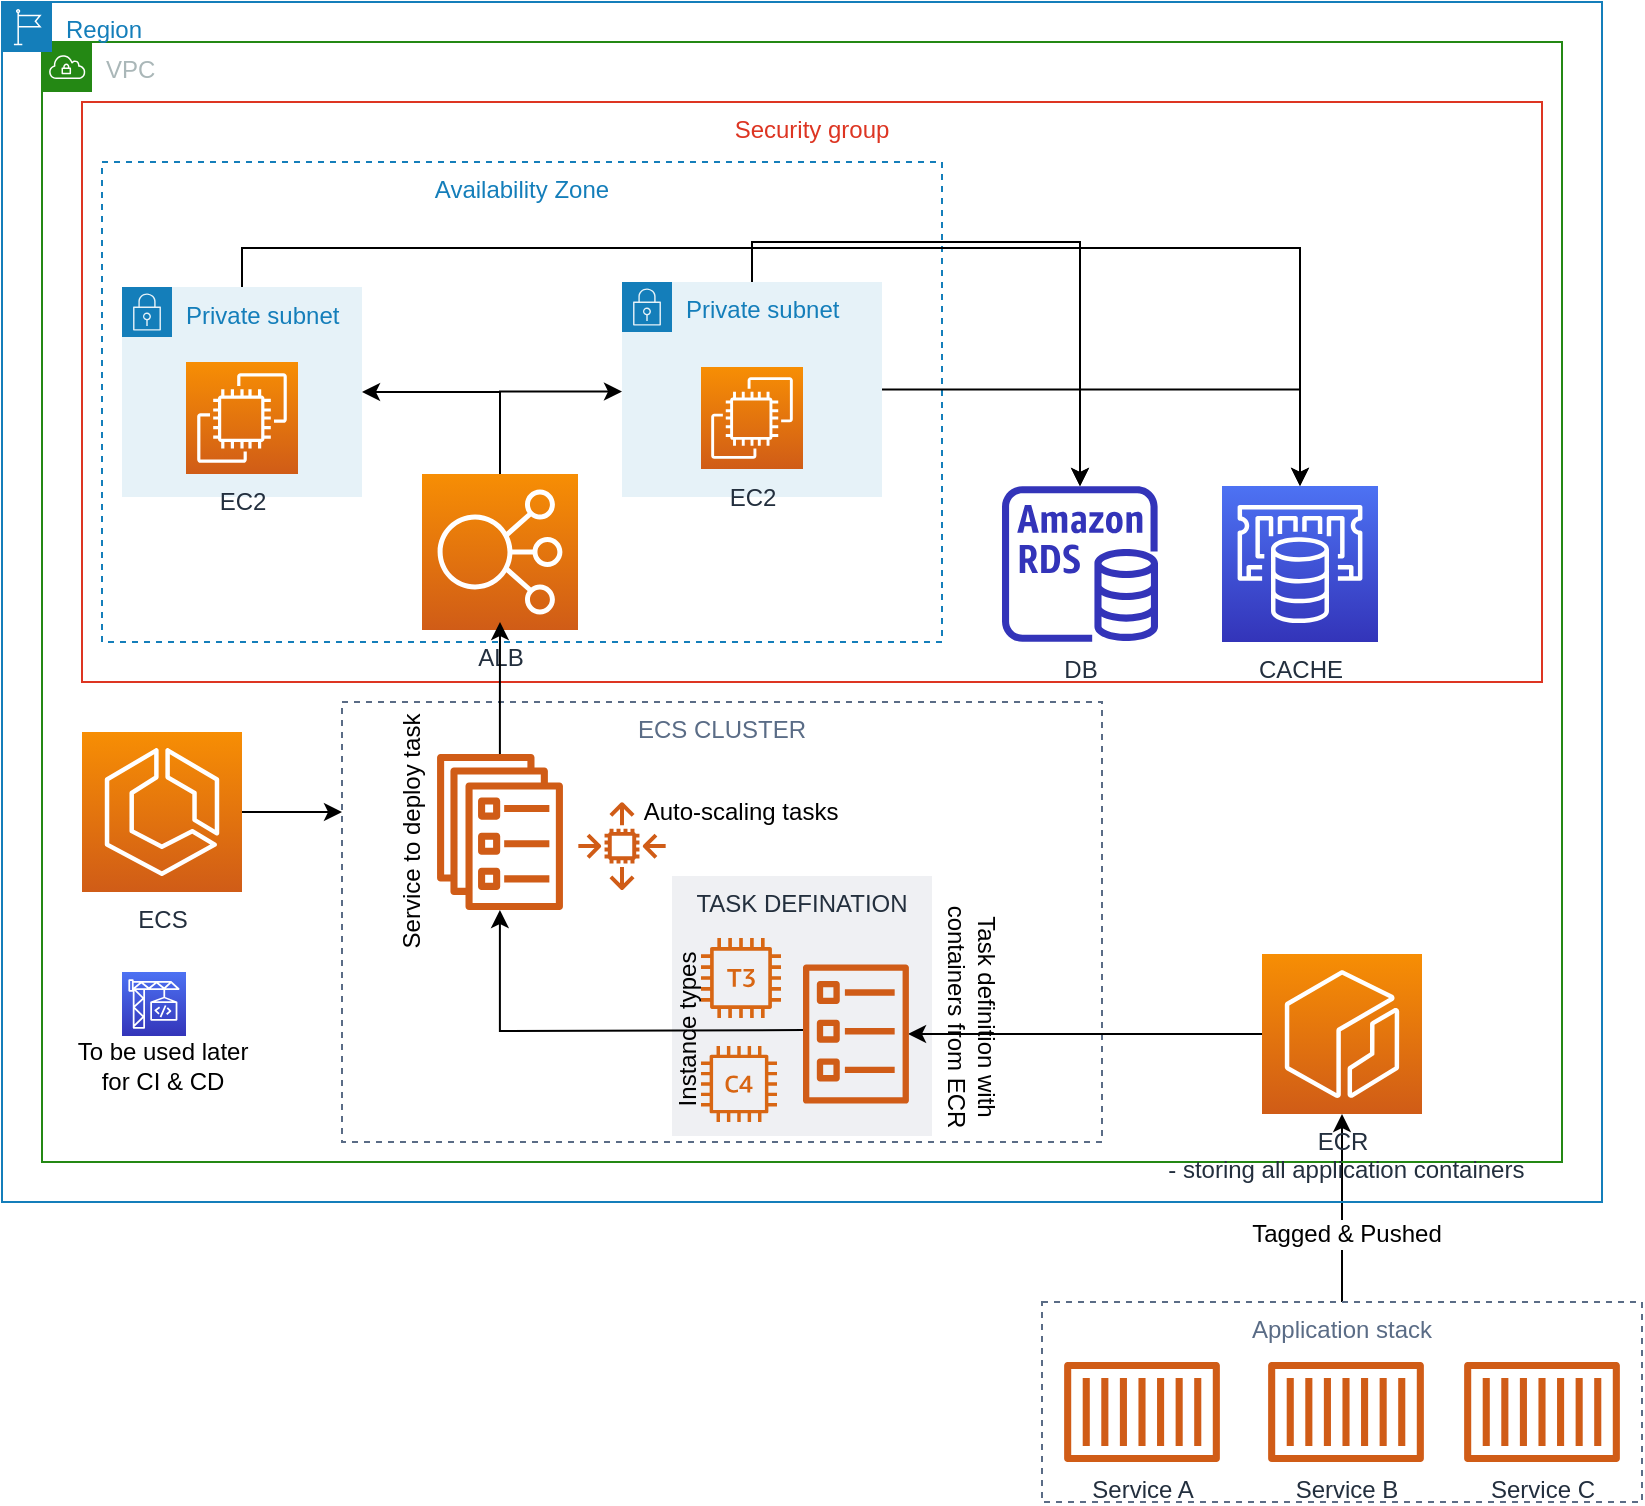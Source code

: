 <mxfile version="12.7.9" type="github"><diagram id="vbmABFijaEN7yRa1TWVK" name="Page-1"><mxGraphModel dx="1143" dy="628" grid="1" gridSize="10" guides="1" tooltips="1" connect="1" arrows="1" fold="1" page="1" pageScale="1" pageWidth="850" pageHeight="1100" math="0" shadow="0"><root><mxCell id="0"/><mxCell id="1" parent="0"/><mxCell id="fUN00b8Xxg0_f-7FElX_-54" style="edgeStyle=orthogonalEdgeStyle;rounded=0;orthogonalLoop=1;jettySize=auto;html=1;exitX=0.5;exitY=0;exitDx=0;exitDy=0;" edge="1" parent="1" source="fUN00b8Xxg0_f-7FElX_-53" target="fUN00b8Xxg0_f-7FElX_-3"><mxGeometry relative="1" as="geometry"/></mxCell><mxCell id="fUN00b8Xxg0_f-7FElX_-55" value="Tagged &amp;amp; Pushed" style="text;html=1;align=center;verticalAlign=middle;resizable=0;points=[];labelBackgroundColor=#ffffff;" vertex="1" connectable="0" parent="fUN00b8Xxg0_f-7FElX_-54"><mxGeometry x="-0.277" y="-2" relative="1" as="geometry"><mxPoint as="offset"/></mxGeometry></mxCell><mxCell id="fUN00b8Xxg0_f-7FElX_-53" value="Application stack" style="fillColor=none;strokeColor=#5A6C86;dashed=1;verticalAlign=top;fontStyle=0;fontColor=#5A6C86;" vertex="1" parent="1"><mxGeometry x="540" y="670" width="300" height="100" as="geometry"/></mxCell><mxCell id="fUN00b8Xxg0_f-7FElX_-5" value="VPC" style="points=[[0,0],[0.25,0],[0.5,0],[0.75,0],[1,0],[1,0.25],[1,0.5],[1,0.75],[1,1],[0.75,1],[0.5,1],[0.25,1],[0,1],[0,0.75],[0,0.5],[0,0.25]];outlineConnect=0;gradientColor=none;html=1;whiteSpace=wrap;fontSize=12;fontStyle=0;shape=mxgraph.aws4.group;grIcon=mxgraph.aws4.group_vpc;strokeColor=#248814;fillColor=none;verticalAlign=top;align=left;spacingLeft=30;fontColor=#AAB7B8;dashed=0;" vertex="1" parent="1"><mxGeometry x="40" y="40" width="760" height="560" as="geometry"/></mxCell><mxCell id="fUN00b8Xxg0_f-7FElX_-4" value="Region" style="points=[[0,0],[0.25,0],[0.5,0],[0.75,0],[1,0],[1,0.25],[1,0.5],[1,0.75],[1,1],[0.75,1],[0.5,1],[0.25,1],[0,1],[0,0.75],[0,0.5],[0,0.25]];outlineConnect=0;gradientColor=none;html=1;whiteSpace=wrap;fontSize=12;fontStyle=0;shape=mxgraph.aws4.group;grIcon=mxgraph.aws4.group_region;strokeColor=#147EBA;fillColor=none;verticalAlign=top;align=left;spacingLeft=30;fontColor=#147EBA;dashed=0;" vertex="1" parent="1"><mxGeometry x="20" y="20" width="800" height="600" as="geometry"/></mxCell><mxCell id="fUN00b8Xxg0_f-7FElX_-32" value="ECS CLUSTER" style="fillColor=none;strokeColor=#5A6C86;dashed=1;verticalAlign=top;fontStyle=0;fontColor=#5A6C86;" vertex="1" parent="1"><mxGeometry x="190" y="370" width="380" height="220" as="geometry"/></mxCell><mxCell id="fUN00b8Xxg0_f-7FElX_-25" value="TASK DEFINATION" style="fillColor=#EFF0F3;strokeColor=none;dashed=0;verticalAlign=top;fontStyle=0;fontColor=#232F3D;" vertex="1" parent="1"><mxGeometry x="355" y="457" width="130" height="130" as="geometry"/></mxCell><mxCell id="fUN00b8Xxg0_f-7FElX_-10" value="Security group" style="fillColor=none;strokeColor=#DD3522;verticalAlign=top;fontStyle=0;fontColor=#DD3522;" vertex="1" parent="1"><mxGeometry x="60" y="70" width="730" height="290" as="geometry"/></mxCell><mxCell id="fUN00b8Xxg0_f-7FElX_-9" value="Availability Zone" style="fillColor=none;strokeColor=#147EBA;dashed=1;verticalAlign=top;fontStyle=0;fontColor=#147EBA;" vertex="1" parent="1"><mxGeometry x="70" y="100" width="420" height="240" as="geometry"/></mxCell><mxCell id="fUN00b8Xxg0_f-7FElX_-33" style="edgeStyle=orthogonalEdgeStyle;rounded=0;orthogonalLoop=1;jettySize=auto;html=1;entryX=0;entryY=0.25;entryDx=0;entryDy=0;" edge="1" parent="1" source="fUN00b8Xxg0_f-7FElX_-1" target="fUN00b8Xxg0_f-7FElX_-32"><mxGeometry relative="1" as="geometry"/></mxCell><mxCell id="fUN00b8Xxg0_f-7FElX_-1" value="&lt;div&gt;ECS&lt;/div&gt;" style="outlineConnect=0;fontColor=#232F3E;gradientColor=#F78E04;gradientDirection=north;fillColor=#D05C17;strokeColor=#ffffff;dashed=0;verticalLabelPosition=bottom;verticalAlign=top;align=center;html=1;fontSize=12;fontStyle=0;aspect=fixed;shape=mxgraph.aws4.resourceIcon;resIcon=mxgraph.aws4.ecs;" vertex="1" parent="1"><mxGeometry x="60" y="385" width="80" height="80" as="geometry"/></mxCell><mxCell id="fUN00b8Xxg0_f-7FElX_-28" style="edgeStyle=orthogonalEdgeStyle;rounded=0;orthogonalLoop=1;jettySize=auto;html=1;entryX=0.992;entryY=0.5;entryDx=0;entryDy=0;entryPerimeter=0;" edge="1" parent="1" source="fUN00b8Xxg0_f-7FElX_-3" target="fUN00b8Xxg0_f-7FElX_-27"><mxGeometry relative="1" as="geometry"/></mxCell><mxCell id="fUN00b8Xxg0_f-7FElX_-41" style="edgeStyle=orthogonalEdgeStyle;rounded=0;orthogonalLoop=1;jettySize=auto;html=1;exitX=0.5;exitY=0;exitDx=0;exitDy=0;" edge="1" parent="1" source="fUN00b8Xxg0_f-7FElX_-7" target="fUN00b8Xxg0_f-7FElX_-13"><mxGeometry relative="1" as="geometry"><Array as="points"><mxPoint x="140" y="143"/><mxPoint x="559" y="143"/></Array></mxGeometry></mxCell><mxCell id="fUN00b8Xxg0_f-7FElX_-43" style="edgeStyle=orthogonalEdgeStyle;rounded=0;orthogonalLoop=1;jettySize=auto;html=1;exitX=0.5;exitY=0;exitDx=0;exitDy=0;" edge="1" parent="1" source="fUN00b8Xxg0_f-7FElX_-7" target="fUN00b8Xxg0_f-7FElX_-12"><mxGeometry relative="1" as="geometry"><Array as="points"><mxPoint x="140" y="143"/><mxPoint x="669" y="143"/></Array></mxGeometry></mxCell><mxCell id="fUN00b8Xxg0_f-7FElX_-7" value="Private subnet" style="points=[[0,0],[0.25,0],[0.5,0],[0.75,0],[1,0],[1,0.25],[1,0.5],[1,0.75],[1,1],[0.75,1],[0.5,1],[0.25,1],[0,1],[0,0.75],[0,0.5],[0,0.25]];outlineConnect=0;gradientColor=none;html=1;whiteSpace=wrap;fontSize=12;fontStyle=0;shape=mxgraph.aws4.group;grIcon=mxgraph.aws4.group_security_group;grStroke=0;strokeColor=#147EBA;fillColor=#E6F2F8;verticalAlign=top;align=left;spacingLeft=30;fontColor=#147EBA;dashed=0;" vertex="1" parent="1"><mxGeometry x="80" y="162.5" width="120" height="105" as="geometry"/></mxCell><mxCell id="fUN00b8Xxg0_f-7FElX_-42" style="edgeStyle=orthogonalEdgeStyle;rounded=0;orthogonalLoop=1;jettySize=auto;html=1;exitX=0.5;exitY=0;exitDx=0;exitDy=0;" edge="1" parent="1"><mxGeometry relative="1" as="geometry"><mxPoint x="395" y="160" as="sourcePoint"/><mxPoint x="559" y="262" as="targetPoint"/><Array as="points"><mxPoint x="395" y="140"/><mxPoint x="559" y="140"/></Array></mxGeometry></mxCell><mxCell id="fUN00b8Xxg0_f-7FElX_-44" style="edgeStyle=orthogonalEdgeStyle;rounded=0;orthogonalLoop=1;jettySize=auto;html=1;exitX=1;exitY=0.5;exitDx=0;exitDy=0;" edge="1" parent="1" source="fUN00b8Xxg0_f-7FElX_-8" target="fUN00b8Xxg0_f-7FElX_-12"><mxGeometry relative="1" as="geometry"><Array as="points"><mxPoint x="669" y="214"/></Array></mxGeometry></mxCell><mxCell id="fUN00b8Xxg0_f-7FElX_-8" value="Private subnet" style="points=[[0,0],[0.25,0],[0.5,0],[0.75,0],[1,0],[1,0.25],[1,0.5],[1,0.75],[1,1],[0.75,1],[0.5,1],[0.25,1],[0,1],[0,0.75],[0,0.5],[0,0.25]];outlineConnect=0;gradientColor=none;html=1;whiteSpace=wrap;fontSize=12;fontStyle=0;shape=mxgraph.aws4.group;grIcon=mxgraph.aws4.group_security_group;grStroke=0;strokeColor=#147EBA;fillColor=#E6F2F8;verticalAlign=top;align=left;spacingLeft=30;fontColor=#147EBA;dashed=0;" vertex="1" parent="1"><mxGeometry x="330" y="160" width="130" height="107.5" as="geometry"/></mxCell><mxCell id="fUN00b8Xxg0_f-7FElX_-12" value="CACHE" style="outlineConnect=0;fontColor=#232F3E;gradientColor=#4D72F3;gradientDirection=north;fillColor=#3334B9;strokeColor=#ffffff;dashed=0;verticalLabelPosition=bottom;verticalAlign=top;align=center;html=1;fontSize=12;fontStyle=0;aspect=fixed;shape=mxgraph.aws4.resourceIcon;resIcon=mxgraph.aws4.elasticache;" vertex="1" parent="1"><mxGeometry x="630" y="262" width="78" height="78" as="geometry"/></mxCell><mxCell id="fUN00b8Xxg0_f-7FElX_-13" value="DB" style="outlineConnect=0;fontColor=#232F3E;gradientColor=none;fillColor=#3334B9;strokeColor=none;dashed=0;verticalLabelPosition=bottom;verticalAlign=top;align=center;html=1;fontSize=12;fontStyle=0;aspect=fixed;pointerEvents=1;shape=mxgraph.aws4.rds_instance;" vertex="1" parent="1"><mxGeometry x="520" y="262" width="78" height="78" as="geometry"/></mxCell><mxCell id="fUN00b8Xxg0_f-7FElX_-14" value="EC2" style="outlineConnect=0;fontColor=#232F3E;gradientColor=#F78E04;gradientDirection=north;fillColor=#D05C17;strokeColor=#ffffff;dashed=0;verticalLabelPosition=bottom;verticalAlign=top;align=center;html=1;fontSize=12;fontStyle=0;aspect=fixed;shape=mxgraph.aws4.resourceIcon;resIcon=mxgraph.aws4.ec2;" vertex="1" parent="1"><mxGeometry x="112" y="200" width="56" height="56" as="geometry"/></mxCell><mxCell id="fUN00b8Xxg0_f-7FElX_-15" value="EC2" style="outlineConnect=0;fontColor=#232F3E;gradientColor=#F78E04;gradientDirection=north;fillColor=#D05C17;strokeColor=#ffffff;dashed=0;verticalLabelPosition=bottom;verticalAlign=top;align=center;html=1;fontSize=12;fontStyle=0;aspect=fixed;shape=mxgraph.aws4.resourceIcon;resIcon=mxgraph.aws4.ec2;" vertex="1" parent="1"><mxGeometry x="369.5" y="202.5" width="51" height="51" as="geometry"/></mxCell><mxCell id="fUN00b8Xxg0_f-7FElX_-18" style="edgeStyle=orthogonalEdgeStyle;rounded=0;orthogonalLoop=1;jettySize=auto;html=1;entryX=1;entryY=0.5;entryDx=0;entryDy=0;" edge="1" parent="1" source="fUN00b8Xxg0_f-7FElX_-16" target="fUN00b8Xxg0_f-7FElX_-7"><mxGeometry relative="1" as="geometry"><Array as="points"><mxPoint x="269" y="215"/></Array></mxGeometry></mxCell><mxCell id="fUN00b8Xxg0_f-7FElX_-19" style="edgeStyle=orthogonalEdgeStyle;rounded=0;orthogonalLoop=1;jettySize=auto;html=1;entryX=0;entryY=0.5;entryDx=0;entryDy=0;" edge="1" parent="1"><mxGeometry relative="1" as="geometry"><mxPoint x="269" y="257" as="sourcePoint"/><mxPoint x="330" y="214.75" as="targetPoint"/><Array as="points"><mxPoint x="269" y="215"/></Array></mxGeometry></mxCell><mxCell id="fUN00b8Xxg0_f-7FElX_-16" value="ALB" style="outlineConnect=0;fontColor=#232F3E;gradientColor=#F78E04;gradientDirection=north;fillColor=#D05C17;strokeColor=#ffffff;dashed=0;verticalLabelPosition=bottom;verticalAlign=top;align=center;html=1;fontSize=12;fontStyle=0;aspect=fixed;shape=mxgraph.aws4.resourceIcon;resIcon=mxgraph.aws4.elastic_load_balancing;" vertex="1" parent="1"><mxGeometry x="230" y="256" width="78" height="78" as="geometry"/></mxCell><mxCell id="fUN00b8Xxg0_f-7FElX_-20" value="" style="outlineConnect=0;fontColor=#232F3E;gradientColor=none;fillColor=#D86613;strokeColor=none;dashed=0;verticalLabelPosition=bottom;verticalAlign=top;align=center;html=1;fontSize=12;fontStyle=0;aspect=fixed;pointerEvents=1;shape=mxgraph.aws4.t3_instance;" vertex="1" parent="1"><mxGeometry x="369.5" y="488" width="40" height="40" as="geometry"/></mxCell><mxCell id="fUN00b8Xxg0_f-7FElX_-21" value="" style="outlineConnect=0;fontColor=#232F3E;gradientColor=none;fillColor=#D86613;strokeColor=none;dashed=0;verticalLabelPosition=bottom;verticalAlign=top;align=center;html=1;fontSize=12;fontStyle=0;aspect=fixed;pointerEvents=1;shape=mxgraph.aws4.c4_instance;" vertex="1" parent="1"><mxGeometry x="369.5" y="542" width="38" height="38" as="geometry"/></mxCell><mxCell id="fUN00b8Xxg0_f-7FElX_-31" style="edgeStyle=orthogonalEdgeStyle;rounded=0;orthogonalLoop=1;jettySize=auto;html=1;entryX=0.5;entryY=0.949;entryDx=0;entryDy=0;entryPerimeter=0;" edge="1" parent="1" source="fUN00b8Xxg0_f-7FElX_-23" target="fUN00b8Xxg0_f-7FElX_-16"><mxGeometry relative="1" as="geometry"/></mxCell><mxCell id="fUN00b8Xxg0_f-7FElX_-23" value="" style="outlineConnect=0;fontColor=#232F3E;gradientColor=none;fillColor=#D05C17;strokeColor=none;dashed=0;verticalLabelPosition=bottom;verticalAlign=top;align=center;html=1;fontSize=12;fontStyle=0;aspect=fixed;pointerEvents=1;shape=mxgraph.aws4.ecs_service;" vertex="1" parent="1"><mxGeometry x="237" y="396" width="64" height="78" as="geometry"/></mxCell><mxCell id="fUN00b8Xxg0_f-7FElX_-24" value="Instance types" style="text;html=1;align=center;verticalAlign=middle;resizable=0;points=[];autosize=1;rotation=270;" vertex="1" parent="1"><mxGeometry x="318" y="524" width="90" height="20" as="geometry"/></mxCell><mxCell id="fUN00b8Xxg0_f-7FElX_-29" style="edgeStyle=orthogonalEdgeStyle;rounded=0;orthogonalLoop=1;jettySize=auto;html=1;" edge="1" parent="1" target="fUN00b8Xxg0_f-7FElX_-23"><mxGeometry relative="1" as="geometry"><mxPoint x="420.5" y="534" as="sourcePoint"/><mxPoint x="269" y="463" as="targetPoint"/></mxGeometry></mxCell><mxCell id="fUN00b8Xxg0_f-7FElX_-27" value="" style="outlineConnect=0;fontColor=#232F3E;gradientColor=none;fillColor=#D05C17;strokeColor=none;dashed=0;verticalLabelPosition=bottom;verticalAlign=top;align=center;html=1;fontSize=12;fontStyle=0;aspect=fixed;pointerEvents=1;shape=mxgraph.aws4.ecs_task;" vertex="1" parent="1"><mxGeometry x="420.5" y="501" width="52.95" height="70" as="geometry"/></mxCell><mxCell id="fUN00b8Xxg0_f-7FElX_-30" value="" style="outlineConnect=0;fontColor=#232F3E;gradientColor=none;fillColor=#D05C17;strokeColor=none;dashed=0;verticalLabelPosition=bottom;verticalAlign=top;align=center;html=1;fontSize=12;fontStyle=0;aspect=fixed;pointerEvents=1;shape=mxgraph.aws4.auto_scaling2;" vertex="1" parent="1"><mxGeometry x="308" y="420" width="44" height="44" as="geometry"/></mxCell><mxCell id="fUN00b8Xxg0_f-7FElX_-34" value="Auto-scaling tasks" style="text;html=1;align=center;verticalAlign=middle;resizable=0;points=[];autosize=1;" vertex="1" parent="1"><mxGeometry x="333.5" y="415" width="110" height="20" as="geometry"/></mxCell><mxCell id="fUN00b8Xxg0_f-7FElX_-36" value="Service to deploy task" style="text;html=1;align=center;verticalAlign=middle;resizable=0;points=[];autosize=1;rotation=270;" vertex="1" parent="1"><mxGeometry x="160" y="425" width="130" height="20" as="geometry"/></mxCell><mxCell id="fUN00b8Xxg0_f-7FElX_-37" value="&lt;div&gt;Task definition with&lt;/div&gt;&lt;div&gt;containers from ECR&lt;br&gt; &lt;/div&gt;" style="text;html=1;align=center;verticalAlign=middle;resizable=0;points=[];autosize=1;rotation=90;" vertex="1" parent="1"><mxGeometry x="440" y="512" width="130" height="30" as="geometry"/></mxCell><mxCell id="fUN00b8Xxg0_f-7FElX_-45" value="" style="outlineConnect=0;fontColor=#232F3E;gradientColor=#4D72F3;gradientDirection=north;fillColor=#3334B9;strokeColor=#ffffff;dashed=0;verticalLabelPosition=bottom;verticalAlign=top;align=center;html=1;fontSize=12;fontStyle=0;aspect=fixed;shape=mxgraph.aws4.resourceIcon;resIcon=mxgraph.aws4.codebuild;" vertex="1" parent="1"><mxGeometry x="80" y="505" width="32" height="32" as="geometry"/></mxCell><mxCell id="fUN00b8Xxg0_f-7FElX_-46" value="&lt;div&gt;To be used later&lt;/div&gt;&lt;div&gt;for CI &amp;amp; CD&lt;br&gt;&lt;/div&gt;" style="text;html=1;align=center;verticalAlign=middle;resizable=0;points=[];autosize=1;" vertex="1" parent="1"><mxGeometry x="50" y="537" width="100" height="30" as="geometry"/></mxCell><mxCell id="fUN00b8Xxg0_f-7FElX_-3" value="&lt;div&gt;ECR&lt;/div&gt;&lt;div&gt;&amp;nbsp;- storing all application containers&lt;/div&gt;" style="outlineConnect=0;fontColor=#232F3E;gradientColor=#F78E04;gradientDirection=north;fillColor=#D05C17;strokeColor=#ffffff;dashed=0;verticalLabelPosition=bottom;verticalAlign=top;align=center;html=1;fontSize=12;fontStyle=0;aspect=fixed;shape=mxgraph.aws4.resourceIcon;resIcon=mxgraph.aws4.ecr;" vertex="1" parent="1"><mxGeometry x="650" y="496" width="80" height="80" as="geometry"/></mxCell><mxCell id="fUN00b8Xxg0_f-7FElX_-49" value="Service B" style="outlineConnect=0;fontColor=#232F3E;gradientColor=none;fillColor=#D05C17;strokeColor=none;dashed=0;verticalLabelPosition=bottom;verticalAlign=top;align=center;html=1;fontSize=12;fontStyle=0;aspect=fixed;pointerEvents=1;shape=mxgraph.aws4.container_1;" vertex="1" parent="1"><mxGeometry x="653" y="700" width="78" height="50" as="geometry"/></mxCell><mxCell id="fUN00b8Xxg0_f-7FElX_-51" value="Service C" style="outlineConnect=0;fontColor=#232F3E;gradientColor=none;fillColor=#D05C17;strokeColor=none;dashed=0;verticalLabelPosition=bottom;verticalAlign=top;align=center;html=1;fontSize=12;fontStyle=0;aspect=fixed;pointerEvents=1;shape=mxgraph.aws4.container_1;" vertex="1" parent="1"><mxGeometry x="751" y="700" width="78" height="50" as="geometry"/></mxCell><mxCell id="fUN00b8Xxg0_f-7FElX_-52" value="Service A" style="outlineConnect=0;fontColor=#232F3E;gradientColor=none;fillColor=#D05C17;strokeColor=none;dashed=0;verticalLabelPosition=bottom;verticalAlign=top;align=center;html=1;fontSize=12;fontStyle=0;aspect=fixed;pointerEvents=1;shape=mxgraph.aws4.container_1;" vertex="1" parent="1"><mxGeometry x="551" y="700" width="78" height="50" as="geometry"/></mxCell></root></mxGraphModel></diagram></mxfile>